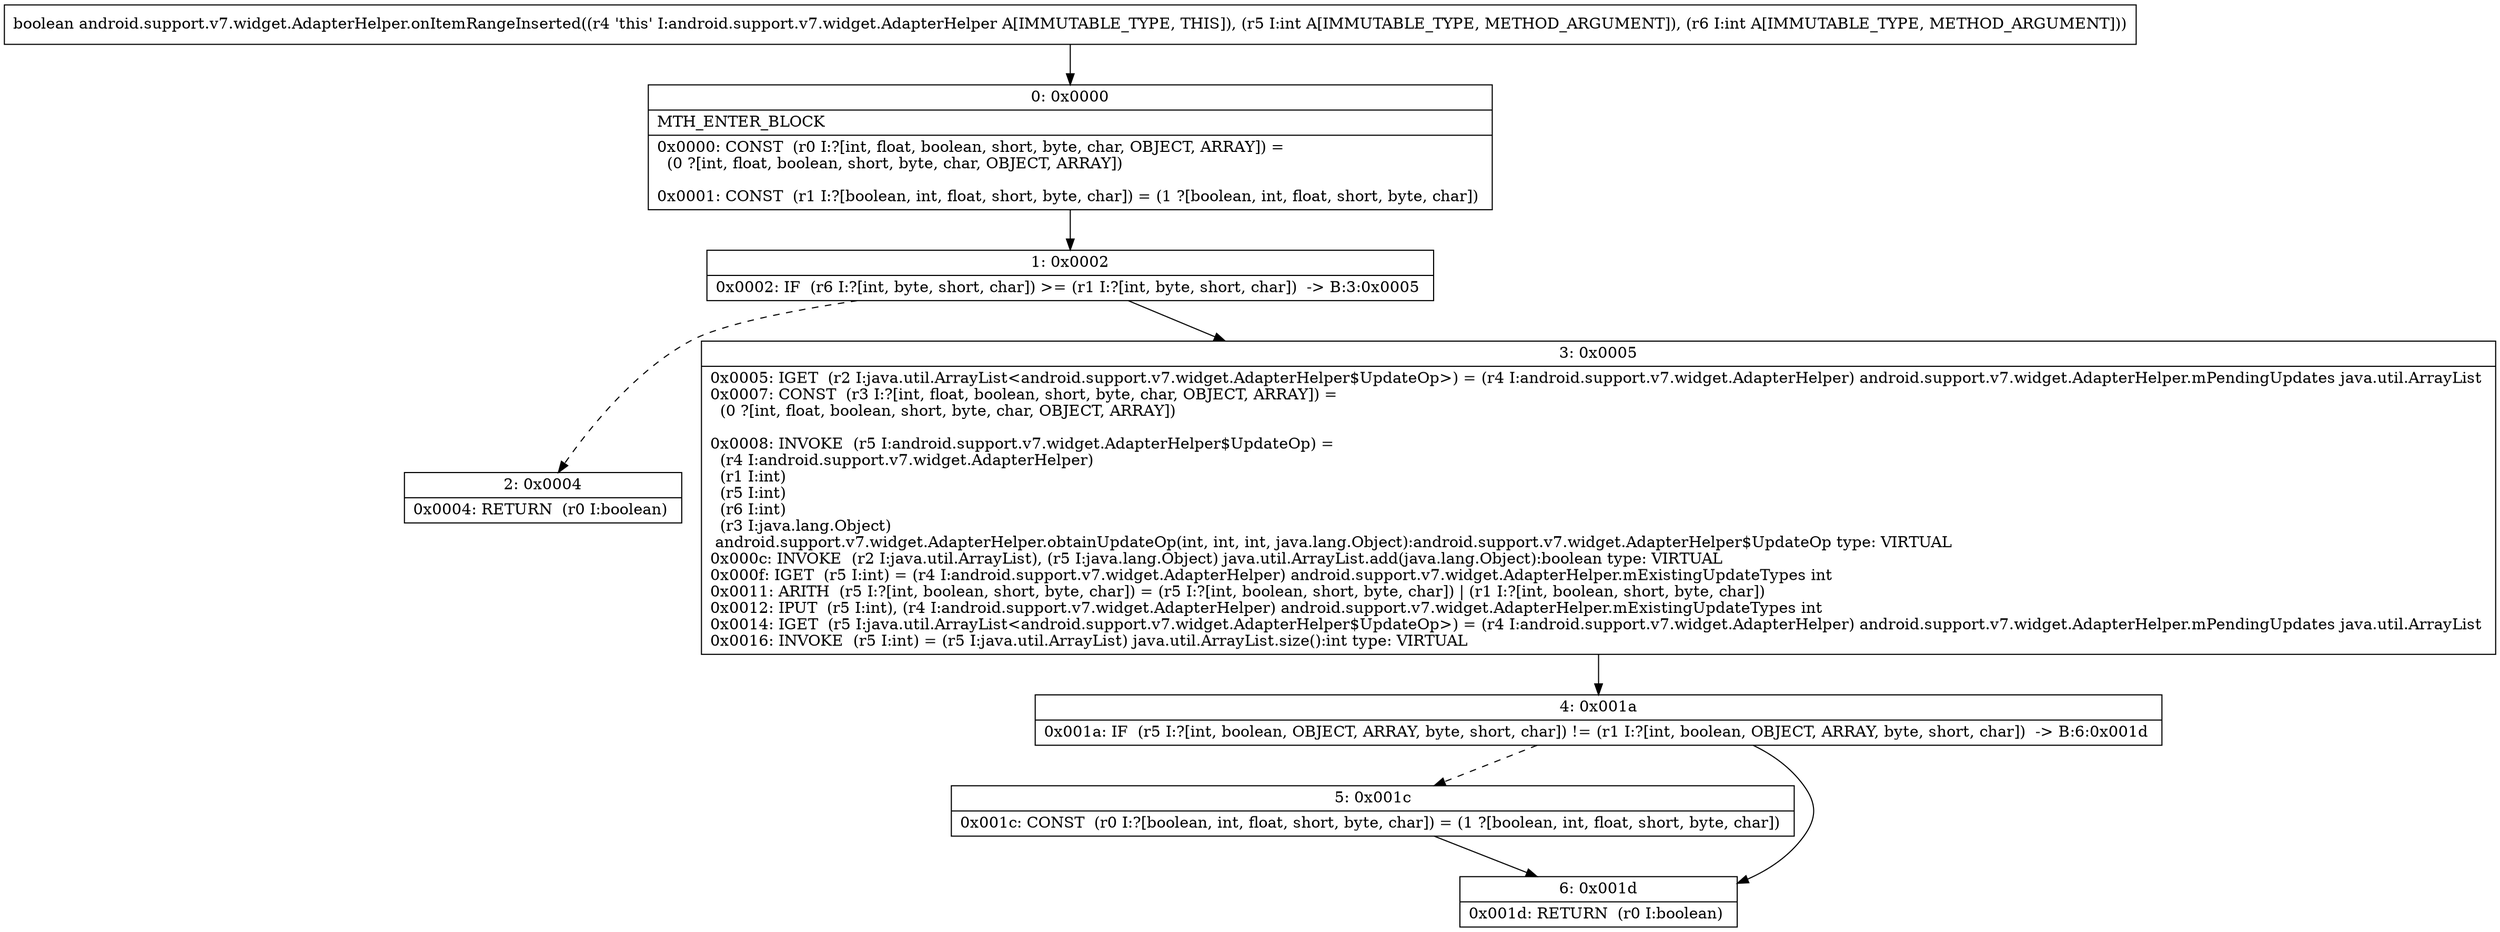 digraph "CFG forandroid.support.v7.widget.AdapterHelper.onItemRangeInserted(II)Z" {
Node_0 [shape=record,label="{0\:\ 0x0000|MTH_ENTER_BLOCK\l|0x0000: CONST  (r0 I:?[int, float, boolean, short, byte, char, OBJECT, ARRAY]) = \l  (0 ?[int, float, boolean, short, byte, char, OBJECT, ARRAY])\l \l0x0001: CONST  (r1 I:?[boolean, int, float, short, byte, char]) = (1 ?[boolean, int, float, short, byte, char]) \l}"];
Node_1 [shape=record,label="{1\:\ 0x0002|0x0002: IF  (r6 I:?[int, byte, short, char]) \>= (r1 I:?[int, byte, short, char])  \-\> B:3:0x0005 \l}"];
Node_2 [shape=record,label="{2\:\ 0x0004|0x0004: RETURN  (r0 I:boolean) \l}"];
Node_3 [shape=record,label="{3\:\ 0x0005|0x0005: IGET  (r2 I:java.util.ArrayList\<android.support.v7.widget.AdapterHelper$UpdateOp\>) = (r4 I:android.support.v7.widget.AdapterHelper) android.support.v7.widget.AdapterHelper.mPendingUpdates java.util.ArrayList \l0x0007: CONST  (r3 I:?[int, float, boolean, short, byte, char, OBJECT, ARRAY]) = \l  (0 ?[int, float, boolean, short, byte, char, OBJECT, ARRAY])\l \l0x0008: INVOKE  (r5 I:android.support.v7.widget.AdapterHelper$UpdateOp) = \l  (r4 I:android.support.v7.widget.AdapterHelper)\l  (r1 I:int)\l  (r5 I:int)\l  (r6 I:int)\l  (r3 I:java.lang.Object)\l android.support.v7.widget.AdapterHelper.obtainUpdateOp(int, int, int, java.lang.Object):android.support.v7.widget.AdapterHelper$UpdateOp type: VIRTUAL \l0x000c: INVOKE  (r2 I:java.util.ArrayList), (r5 I:java.lang.Object) java.util.ArrayList.add(java.lang.Object):boolean type: VIRTUAL \l0x000f: IGET  (r5 I:int) = (r4 I:android.support.v7.widget.AdapterHelper) android.support.v7.widget.AdapterHelper.mExistingUpdateTypes int \l0x0011: ARITH  (r5 I:?[int, boolean, short, byte, char]) = (r5 I:?[int, boolean, short, byte, char]) \| (r1 I:?[int, boolean, short, byte, char]) \l0x0012: IPUT  (r5 I:int), (r4 I:android.support.v7.widget.AdapterHelper) android.support.v7.widget.AdapterHelper.mExistingUpdateTypes int \l0x0014: IGET  (r5 I:java.util.ArrayList\<android.support.v7.widget.AdapterHelper$UpdateOp\>) = (r4 I:android.support.v7.widget.AdapterHelper) android.support.v7.widget.AdapterHelper.mPendingUpdates java.util.ArrayList \l0x0016: INVOKE  (r5 I:int) = (r5 I:java.util.ArrayList) java.util.ArrayList.size():int type: VIRTUAL \l}"];
Node_4 [shape=record,label="{4\:\ 0x001a|0x001a: IF  (r5 I:?[int, boolean, OBJECT, ARRAY, byte, short, char]) != (r1 I:?[int, boolean, OBJECT, ARRAY, byte, short, char])  \-\> B:6:0x001d \l}"];
Node_5 [shape=record,label="{5\:\ 0x001c|0x001c: CONST  (r0 I:?[boolean, int, float, short, byte, char]) = (1 ?[boolean, int, float, short, byte, char]) \l}"];
Node_6 [shape=record,label="{6\:\ 0x001d|0x001d: RETURN  (r0 I:boolean) \l}"];
MethodNode[shape=record,label="{boolean android.support.v7.widget.AdapterHelper.onItemRangeInserted((r4 'this' I:android.support.v7.widget.AdapterHelper A[IMMUTABLE_TYPE, THIS]), (r5 I:int A[IMMUTABLE_TYPE, METHOD_ARGUMENT]), (r6 I:int A[IMMUTABLE_TYPE, METHOD_ARGUMENT])) }"];
MethodNode -> Node_0;
Node_0 -> Node_1;
Node_1 -> Node_2[style=dashed];
Node_1 -> Node_3;
Node_3 -> Node_4;
Node_4 -> Node_5[style=dashed];
Node_4 -> Node_6;
Node_5 -> Node_6;
}

